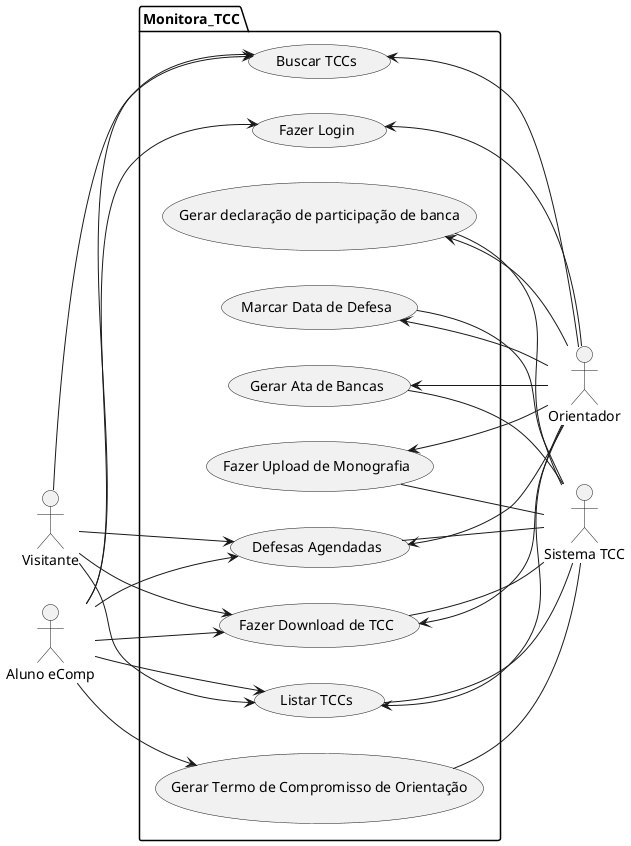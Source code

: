 @startuml casosdeuso
left to right direction

"Aluno eComp" as Aluno
"Orientador" as Prof
"Visitante" as Visit

"Sistema TCC" as Sist


package Monitora_TCC {
"Gerar declaração de participação de banca" as (Participacao)
"Listar TCCs" as (Listar)
"Buscar TCCs" as (Buscar)
"Fazer Download de TCC" as (Download)
"Fazer Login" as (Login)
"Marcar Data de Defesa" as (Data)
"Fazer Upload de Monografia" as (Upload)
"Gerar Ata de Bancas" as (Atas)
"Defesas Agendadas" as (Agendar)
"Gerar Termo de Compromisso de Orientação" as (Compromisso)
}

:Prof: -up-> (Listar)
:Prof: -up-> (Download)
:Prof: -up-> (Buscar)
:Prof: -up-> (Participacao)
:Prof: -up-> (Upload)
:Prof: -up-> (Atas)
:Prof: -up-> (Data)
:Prof: -up-> (Login)
:Prof: -up-> (Agendar)

:Aluno: --> (Listar)
:Aluno: --> (Download)
:Aluno: --> (Agendar)
:Aluno: --> (Buscar)
:Aluno: --> (Login)
:Aluno: --> (Compromisso)

:Visit: --> (Listar)
:Visit: --> (Download)
:Visit: --> (Agendar)
:Visit: --> (Buscar)

(Participacao) -- :Sist:
(Upload) -- :Sist:
(Listar) -- :Sist:
(Download) -- :Sist:
(Compromisso) -- :Sist:
(Agendar) -- :Sist:
(Atas) -- :Sist:
(Data) -- :Sist:

@enduml